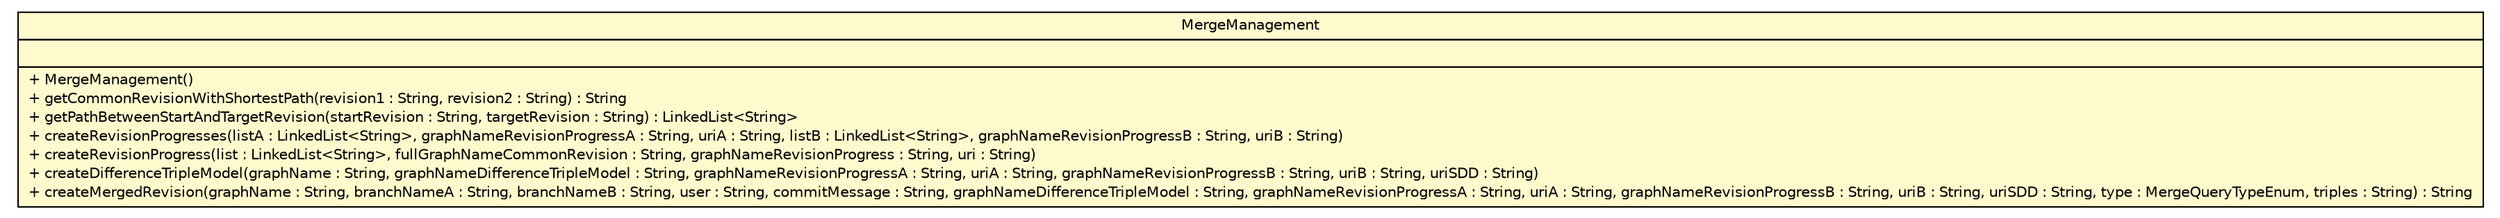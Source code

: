 #!/usr/local/bin/dot
#
# Class diagram 
# Generated by UMLGraph version R5_6-24-gf6e263 (http://www.umlgraph.org/)
#

digraph G {
	edge [fontname="Helvetica",fontsize=10,labelfontname="Helvetica",labelfontsize=10];
	node [fontname="Helvetica",fontsize=10,shape=plaintext];
	nodesep=0.25;
	ranksep=0.5;
	// de.tud.plt.r43ples.merge.MergeManagement
	c1139 [label=<<table title="de.tud.plt.r43ples.merge.MergeManagement" border="0" cellborder="1" cellspacing="0" cellpadding="2" port="p" bgcolor="lemonChiffon" href="./MergeManagement.html">
		<tr><td><table border="0" cellspacing="0" cellpadding="1">
<tr><td align="center" balign="center"> MergeManagement </td></tr>
		</table></td></tr>
		<tr><td><table border="0" cellspacing="0" cellpadding="1">
<tr><td align="left" balign="left">  </td></tr>
		</table></td></tr>
		<tr><td><table border="0" cellspacing="0" cellpadding="1">
<tr><td align="left" balign="left"> + MergeManagement() </td></tr>
<tr><td align="left" balign="left"> + getCommonRevisionWithShortestPath(revision1 : String, revision2 : String) : String </td></tr>
<tr><td align="left" balign="left"> + getPathBetweenStartAndTargetRevision(startRevision : String, targetRevision : String) : LinkedList&lt;String&gt; </td></tr>
<tr><td align="left" balign="left"> + createRevisionProgresses(listA : LinkedList&lt;String&gt;, graphNameRevisionProgressA : String, uriA : String, listB : LinkedList&lt;String&gt;, graphNameRevisionProgressB : String, uriB : String) </td></tr>
<tr><td align="left" balign="left"> + createRevisionProgress(list : LinkedList&lt;String&gt;, fullGraphNameCommonRevision : String, graphNameRevisionProgress : String, uri : String) </td></tr>
<tr><td align="left" balign="left"> + createDifferenceTripleModel(graphName : String, graphNameDifferenceTripleModel : String, graphNameRevisionProgressA : String, uriA : String, graphNameRevisionProgressB : String, uriB : String, uriSDD : String) </td></tr>
<tr><td align="left" balign="left"> + createMergedRevision(graphName : String, branchNameA : String, branchNameB : String, user : String, commitMessage : String, graphNameDifferenceTripleModel : String, graphNameRevisionProgressA : String, uriA : String, graphNameRevisionProgressB : String, uriB : String, uriSDD : String, type : MergeQueryTypeEnum, triples : String) : String </td></tr>
		</table></td></tr>
		</table>>, URL="./MergeManagement.html", fontname="Helvetica", fontcolor="black", fontsize=10.0];
}

